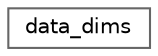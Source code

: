 digraph "Graphical Class Hierarchy"
{
 // LATEX_PDF_SIZE
  bgcolor="transparent";
  edge [fontname=Helvetica,fontsize=10,labelfontname=Helvetica,labelfontsize=10];
  node [fontname=Helvetica,fontsize=10,shape=box,height=0.2,width=0.4];
  rankdir="LR";
  Node0 [id="Node000000",label="data_dims",height=0.2,width=0.4,color="grey40", fillcolor="white", style="filled",URL="$structdata__dims.html",tooltip="structure to club data dims this structure can be used for input, output and filter"];
}
